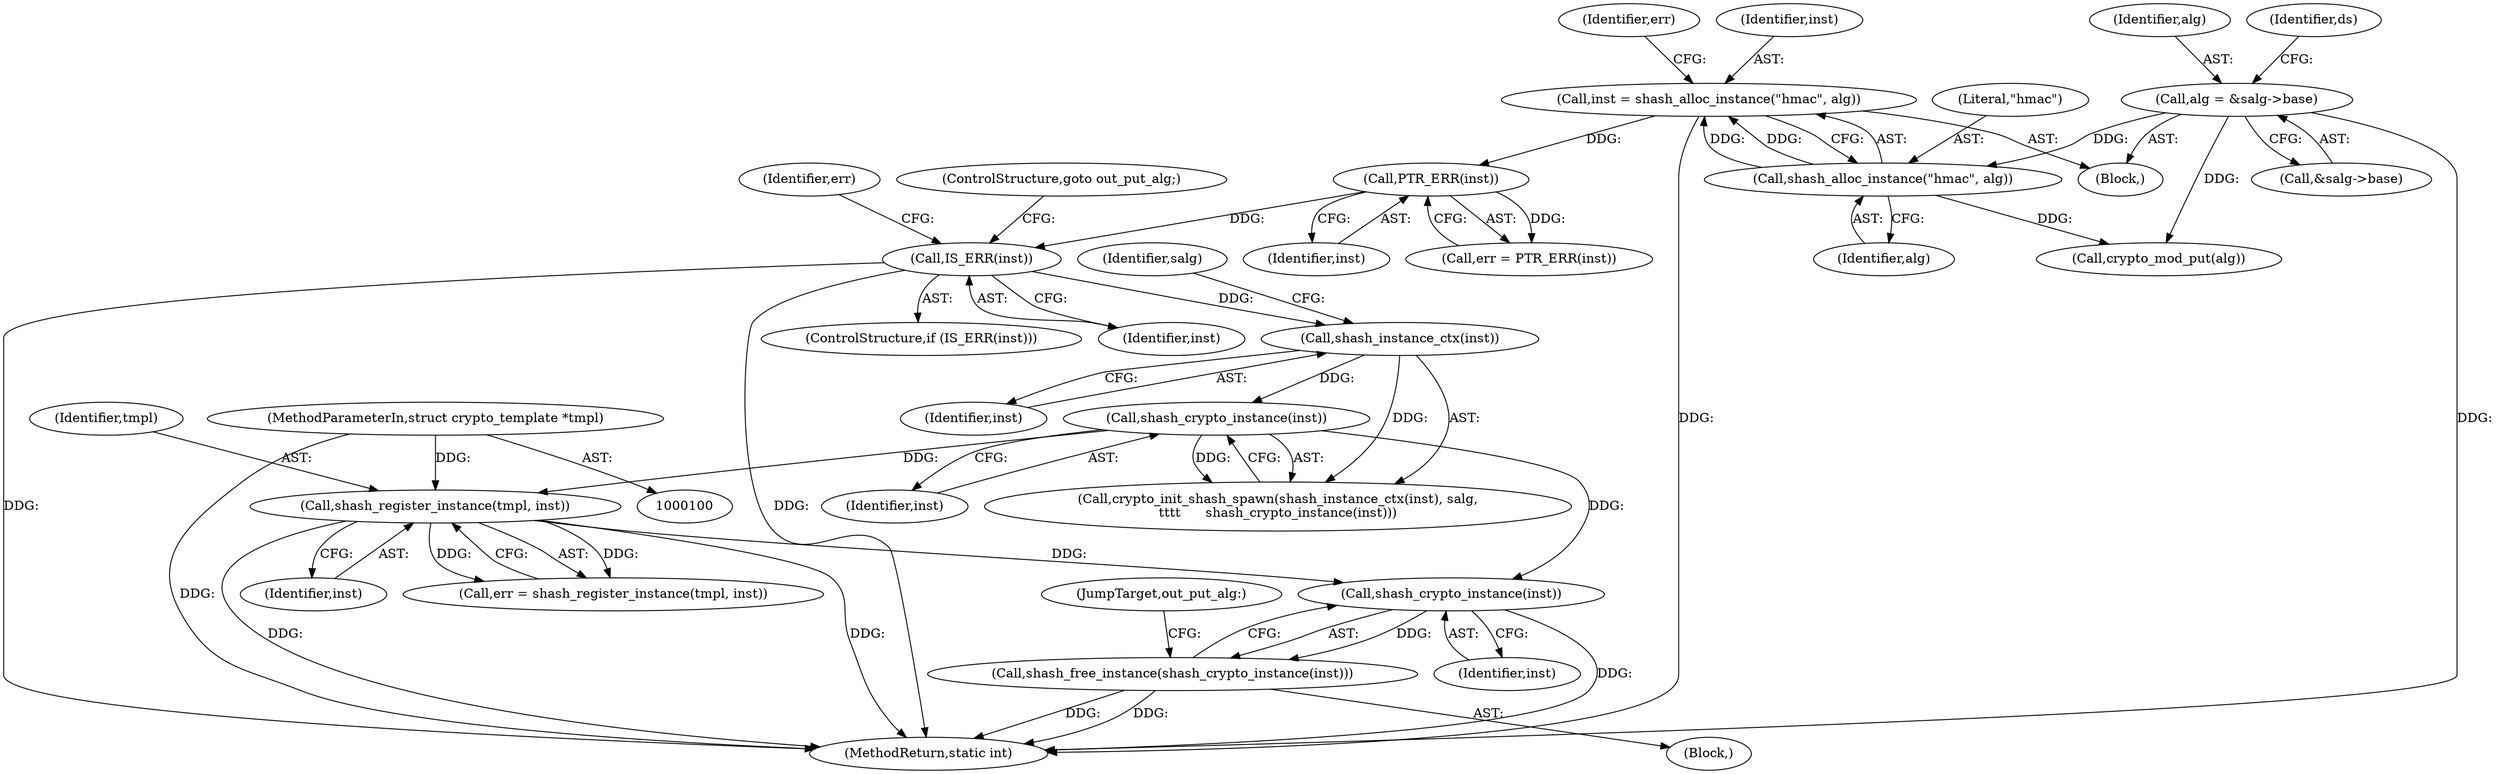 digraph "0_linux_af3ff8045bbf3e32f1a448542e73abb4c8ceb6f1@API" {
"1000339" [label="(Call,shash_crypto_instance(inst))"];
"1000185" [label="(Call,shash_crypto_instance(inst))"];
"1000182" [label="(Call,shash_instance_ctx(inst))"];
"1000176" [label="(Call,IS_ERR(inst))"];
"1000173" [label="(Call,PTR_ERR(inst))"];
"1000166" [label="(Call,inst = shash_alloc_instance(\"hmac\", alg))"];
"1000168" [label="(Call,shash_alloc_instance(\"hmac\", alg))"];
"1000147" [label="(Call,alg = &salg->base)"];
"1000331" [label="(Call,shash_register_instance(tmpl, inst))"];
"1000101" [label="(MethodParameterIn,struct crypto_template *tmpl)"];
"1000338" [label="(Call,shash_free_instance(shash_crypto_instance(inst)))"];
"1000339" [label="(Call,shash_crypto_instance(inst))"];
"1000172" [label="(Identifier,err)"];
"1000333" [label="(Identifier,inst)"];
"1000332" [label="(Identifier,tmpl)"];
"1000185" [label="(Call,shash_crypto_instance(inst))"];
"1000186" [label="(Identifier,inst)"];
"1000183" [label="(Identifier,inst)"];
"1000340" [label="(Identifier,inst)"];
"1000329" [label="(Call,err = shash_register_instance(tmpl, inst))"];
"1000170" [label="(Identifier,alg)"];
"1000342" [label="(Call,crypto_mod_put(alg))"];
"1000175" [label="(ControlStructure,if (IS_ERR(inst)))"];
"1000338" [label="(Call,shash_free_instance(shash_crypto_instance(inst)))"];
"1000168" [label="(Call,shash_alloc_instance(\"hmac\", alg))"];
"1000176" [label="(Call,IS_ERR(inst))"];
"1000177" [label="(Identifier,inst)"];
"1000346" [label="(MethodReturn,static int)"];
"1000166" [label="(Call,inst = shash_alloc_instance(\"hmac\", alg))"];
"1000147" [label="(Call,alg = &salg->base)"];
"1000181" [label="(Call,crypto_init_shash_spawn(shash_instance_ctx(inst), salg,\n\t\t\t\t      shash_crypto_instance(inst)))"];
"1000331" [label="(Call,shash_register_instance(tmpl, inst))"];
"1000180" [label="(Identifier,err)"];
"1000167" [label="(Identifier,inst)"];
"1000184" [label="(Identifier,salg)"];
"1000148" [label="(Identifier,alg)"];
"1000178" [label="(ControlStructure,goto out_put_alg;)"];
"1000174" [label="(Identifier,inst)"];
"1000341" [label="(JumpTarget,out_put_alg:)"];
"1000169" [label="(Literal,\"hmac\")"];
"1000171" [label="(Call,err = PTR_ERR(inst))"];
"1000101" [label="(MethodParameterIn,struct crypto_template *tmpl)"];
"1000173" [label="(Call,PTR_ERR(inst))"];
"1000156" [label="(Identifier,ds)"];
"1000149" [label="(Call,&salg->base)"];
"1000103" [label="(Block,)"];
"1000336" [label="(Block,)"];
"1000182" [label="(Call,shash_instance_ctx(inst))"];
"1000339" -> "1000338"  [label="AST: "];
"1000339" -> "1000340"  [label="CFG: "];
"1000340" -> "1000339"  [label="AST: "];
"1000338" -> "1000339"  [label="CFG: "];
"1000339" -> "1000346"  [label="DDG: "];
"1000339" -> "1000338"  [label="DDG: "];
"1000185" -> "1000339"  [label="DDG: "];
"1000331" -> "1000339"  [label="DDG: "];
"1000185" -> "1000181"  [label="AST: "];
"1000185" -> "1000186"  [label="CFG: "];
"1000186" -> "1000185"  [label="AST: "];
"1000181" -> "1000185"  [label="CFG: "];
"1000185" -> "1000181"  [label="DDG: "];
"1000182" -> "1000185"  [label="DDG: "];
"1000185" -> "1000331"  [label="DDG: "];
"1000182" -> "1000181"  [label="AST: "];
"1000182" -> "1000183"  [label="CFG: "];
"1000183" -> "1000182"  [label="AST: "];
"1000184" -> "1000182"  [label="CFG: "];
"1000182" -> "1000181"  [label="DDG: "];
"1000176" -> "1000182"  [label="DDG: "];
"1000176" -> "1000175"  [label="AST: "];
"1000176" -> "1000177"  [label="CFG: "];
"1000177" -> "1000176"  [label="AST: "];
"1000178" -> "1000176"  [label="CFG: "];
"1000180" -> "1000176"  [label="CFG: "];
"1000176" -> "1000346"  [label="DDG: "];
"1000176" -> "1000346"  [label="DDG: "];
"1000173" -> "1000176"  [label="DDG: "];
"1000173" -> "1000171"  [label="AST: "];
"1000173" -> "1000174"  [label="CFG: "];
"1000174" -> "1000173"  [label="AST: "];
"1000171" -> "1000173"  [label="CFG: "];
"1000173" -> "1000171"  [label="DDG: "];
"1000166" -> "1000173"  [label="DDG: "];
"1000166" -> "1000103"  [label="AST: "];
"1000166" -> "1000168"  [label="CFG: "];
"1000167" -> "1000166"  [label="AST: "];
"1000168" -> "1000166"  [label="AST: "];
"1000172" -> "1000166"  [label="CFG: "];
"1000166" -> "1000346"  [label="DDG: "];
"1000168" -> "1000166"  [label="DDG: "];
"1000168" -> "1000166"  [label="DDG: "];
"1000168" -> "1000170"  [label="CFG: "];
"1000169" -> "1000168"  [label="AST: "];
"1000170" -> "1000168"  [label="AST: "];
"1000147" -> "1000168"  [label="DDG: "];
"1000168" -> "1000342"  [label="DDG: "];
"1000147" -> "1000103"  [label="AST: "];
"1000147" -> "1000149"  [label="CFG: "];
"1000148" -> "1000147"  [label="AST: "];
"1000149" -> "1000147"  [label="AST: "];
"1000156" -> "1000147"  [label="CFG: "];
"1000147" -> "1000346"  [label="DDG: "];
"1000147" -> "1000342"  [label="DDG: "];
"1000331" -> "1000329"  [label="AST: "];
"1000331" -> "1000333"  [label="CFG: "];
"1000332" -> "1000331"  [label="AST: "];
"1000333" -> "1000331"  [label="AST: "];
"1000329" -> "1000331"  [label="CFG: "];
"1000331" -> "1000346"  [label="DDG: "];
"1000331" -> "1000346"  [label="DDG: "];
"1000331" -> "1000329"  [label="DDG: "];
"1000331" -> "1000329"  [label="DDG: "];
"1000101" -> "1000331"  [label="DDG: "];
"1000101" -> "1000100"  [label="AST: "];
"1000101" -> "1000346"  [label="DDG: "];
"1000338" -> "1000336"  [label="AST: "];
"1000341" -> "1000338"  [label="CFG: "];
"1000338" -> "1000346"  [label="DDG: "];
"1000338" -> "1000346"  [label="DDG: "];
}

